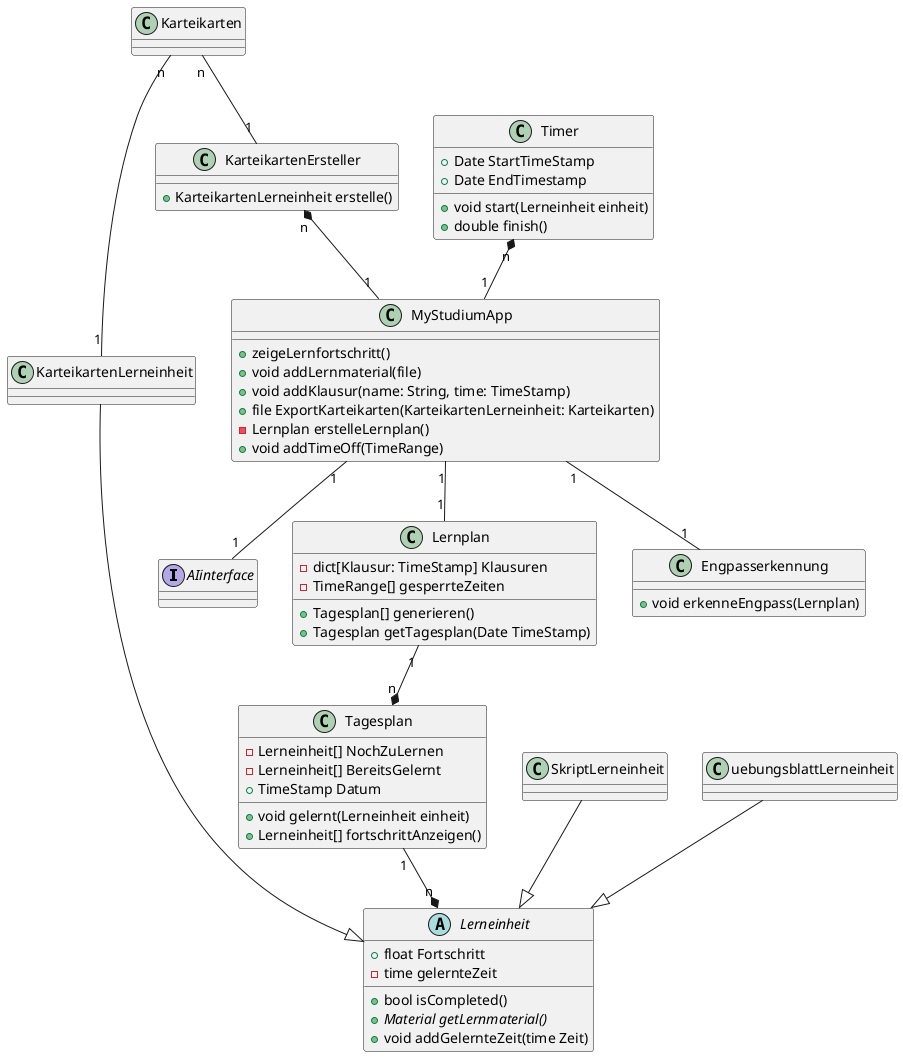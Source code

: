 @startuml Klassendiagramm
interface AIinterface{

}
class       MyStudiumApp{
    + zeigeLernfortschritt()
    + void addLernmaterial(file)
    + void addKlausur(name: String, time: TimeStamp)
    + file ExportKarteikarten(KarteikartenLerneinheit: Karteikarten)
    - Lernplan erstelleLernplan()
    + void addTimeOff(TimeRange)
}


class       Timer{
    +Date StartTimeStamp
    +Date EndTimestamp

    +void start(Lerneinheit einheit)
    +double finish()
}
class       Lernplan{
            -dict[Klausur: TimeStamp] Klausuren 
            -TimeRange[] gesperrteZeiten
            +Tagesplan[] generieren()
            +Tagesplan getTagesplan(Date TimeStamp)
            }

class       Tagesplan{
    - Lerneinheit[] NochZuLernen 
    - Lerneinheit[] BereitsGelernt
    + TimeStamp Datum
    + void gelernt(Lerneinheit einheit)
    + Lerneinheit[] fortschrittAnzeigen()
}      
abstract class       Lerneinheit{
            +float Fortschritt
            -time gelernteZeit
            +bool isCompleted()
            +Material {abstract} getLernmaterial()
            +void addGelernteZeit(time Zeit)
}
class       Karteikarten
class       KarteikartenLerneinheit
class       SkriptLerneinheit
class       uebungsblattLerneinheit
class       Engpasserkennung{
            +void erkenneEngpass(Lernplan)
}
class       KarteikartenErsteller{
            +KarteikartenLerneinheit erstelle()
}

KarteikartenLerneinheit --|> Lerneinheit
SkriptLerneinheit --|> Lerneinheit
uebungsblattLerneinheit --|> Lerneinheit
Lernplan "1" --* "n"  Tagesplan
MyStudiumApp "1" -- "1" Engpasserkennung
MyStudiumApp "1" --  "1"Lernplan
Timer "n" *-- "1" MyStudiumApp
KarteikartenErsteller "n" *-- "1" MyStudiumApp
Tagesplan "1" --* "n" Lerneinheit
MyStudiumApp "1" -- "1" AIinterface
Karteikarten "n" -- "1" KarteikartenErsteller
Karteikarten "n" -- "1" KarteikartenLerneinheit 
@enduml
